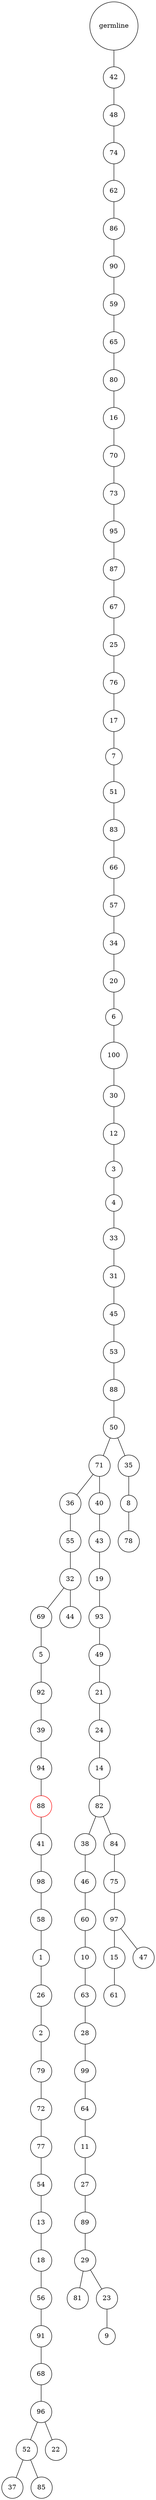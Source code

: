 graph {
	rankdir=UD;
	splines=line;
	node [shape=circle]
	"0x7f35729e22e0" [label="germline"];
	"0x7f35729e2310" [label="42"];
	"0x7f35729e22e0" -- "0x7f35729e2310" ;
	"0x7f35729e2340" [label="48"];
	"0x7f35729e2310" -- "0x7f35729e2340" ;
	"0x7f35729e2370" [label="74"];
	"0x7f35729e2340" -- "0x7f35729e2370" ;
	"0x7f35729e23a0" [label="62"];
	"0x7f35729e2370" -- "0x7f35729e23a0" ;
	"0x7f35729e23d0" [label="86"];
	"0x7f35729e23a0" -- "0x7f35729e23d0" ;
	"0x7f35729e2400" [label="90"];
	"0x7f35729e23d0" -- "0x7f35729e2400" ;
	"0x7f35729e2430" [label="59"];
	"0x7f35729e2400" -- "0x7f35729e2430" ;
	"0x7f35729e2460" [label="65"];
	"0x7f35729e2430" -- "0x7f35729e2460" ;
	"0x7f35729e2490" [label="80"];
	"0x7f35729e2460" -- "0x7f35729e2490" ;
	"0x7f35729e24c0" [label="16"];
	"0x7f35729e2490" -- "0x7f35729e24c0" ;
	"0x7f35729e24f0" [label="70"];
	"0x7f35729e24c0" -- "0x7f35729e24f0" ;
	"0x7f35729e2520" [label="73"];
	"0x7f35729e24f0" -- "0x7f35729e2520" ;
	"0x7f35729e2550" [label="95"];
	"0x7f35729e2520" -- "0x7f35729e2550" ;
	"0x7f35729e2580" [label="87"];
	"0x7f35729e2550" -- "0x7f35729e2580" ;
	"0x7f35729e25b0" [label="67"];
	"0x7f35729e2580" -- "0x7f35729e25b0" ;
	"0x7f35729e25e0" [label="25"];
	"0x7f35729e25b0" -- "0x7f35729e25e0" ;
	"0x7f35729e2610" [label="76"];
	"0x7f35729e25e0" -- "0x7f35729e2610" ;
	"0x7f35729e2640" [label="17"];
	"0x7f35729e2610" -- "0x7f35729e2640" ;
	"0x7f35729e2670" [label="7"];
	"0x7f35729e2640" -- "0x7f35729e2670" ;
	"0x7f35729e26a0" [label="51"];
	"0x7f35729e2670" -- "0x7f35729e26a0" ;
	"0x7f35729e26d0" [label="83"];
	"0x7f35729e26a0" -- "0x7f35729e26d0" ;
	"0x7f35729e2700" [label="66"];
	"0x7f35729e26d0" -- "0x7f35729e2700" ;
	"0x7f35729e2730" [label="57"];
	"0x7f35729e2700" -- "0x7f35729e2730" ;
	"0x7f35729e2760" [label="34"];
	"0x7f35729e2730" -- "0x7f35729e2760" ;
	"0x7f35729e2790" [label="20"];
	"0x7f35729e2760" -- "0x7f35729e2790" ;
	"0x7f35729e27c0" [label="6"];
	"0x7f35729e2790" -- "0x7f35729e27c0" ;
	"0x7f35729e27f0" [label="100"];
	"0x7f35729e27c0" -- "0x7f35729e27f0" ;
	"0x7f35729e2820" [label="30"];
	"0x7f35729e27f0" -- "0x7f35729e2820" ;
	"0x7f35729e2850" [label="12"];
	"0x7f35729e2820" -- "0x7f35729e2850" ;
	"0x7f35729e2880" [label="3"];
	"0x7f35729e2850" -- "0x7f35729e2880" ;
	"0x7f35729e28b0" [label="4"];
	"0x7f35729e2880" -- "0x7f35729e28b0" ;
	"0x7f35729e28e0" [label="33"];
	"0x7f35729e28b0" -- "0x7f35729e28e0" ;
	"0x7f35729e2910" [label="31"];
	"0x7f35729e28e0" -- "0x7f35729e2910" ;
	"0x7f35729e2940" [label="45"];
	"0x7f35729e2910" -- "0x7f35729e2940" ;
	"0x7f35729e2970" [label="53"];
	"0x7f35729e2940" -- "0x7f35729e2970" ;
	"0x7f35729e29a0" [label="88"];
	"0x7f35729e2970" -- "0x7f35729e29a0" ;
	"0x7f35729e29d0" [label="50"];
	"0x7f35729e29a0" -- "0x7f35729e29d0" ;
	"0x7f35729e2a00" [label="71"];
	"0x7f35729e29d0" -- "0x7f35729e2a00" ;
	"0x7f35729e2a30" [label="36"];
	"0x7f35729e2a00" -- "0x7f35729e2a30" ;
	"0x7f35729e2a60" [label="55"];
	"0x7f35729e2a30" -- "0x7f35729e2a60" ;
	"0x7f35729e2a90" [label="32"];
	"0x7f35729e2a60" -- "0x7f35729e2a90" ;
	"0x7f35729e2ac0" [label="69"];
	"0x7f35729e2a90" -- "0x7f35729e2ac0" ;
	"0x7f35729e2af0" [label="5"];
	"0x7f35729e2ac0" -- "0x7f35729e2af0" ;
	"0x7f35729e2b20" [label="92"];
	"0x7f35729e2af0" -- "0x7f35729e2b20" ;
	"0x7f35729e2b50" [label="39"];
	"0x7f35729e2b20" -- "0x7f35729e2b50" ;
	"0x7f35729e2b80" [label="94"];
	"0x7f35729e2b50" -- "0x7f35729e2b80" ;
	"0x7f35729e2bb0" [label="88",color="red"];
	"0x7f35729e2b80" -- "0x7f35729e2bb0" ;
	"0x7f35729e2be0" [label="41"];
	"0x7f35729e2bb0" -- "0x7f35729e2be0" ;
	"0x7f35729e2c10" [label="98"];
	"0x7f35729e2be0" -- "0x7f35729e2c10" ;
	"0x7f35729e2c40" [label="58"];
	"0x7f35729e2c10" -- "0x7f35729e2c40" ;
	"0x7f35729e2c70" [label="1"];
	"0x7f35729e2c40" -- "0x7f35729e2c70" ;
	"0x7f35729e2ca0" [label="26"];
	"0x7f35729e2c70" -- "0x7f35729e2ca0" ;
	"0x7f35729e2cd0" [label="2"];
	"0x7f35729e2ca0" -- "0x7f35729e2cd0" ;
	"0x7f35729e2d00" [label="79"];
	"0x7f35729e2cd0" -- "0x7f35729e2d00" ;
	"0x7f35729e2d30" [label="72"];
	"0x7f35729e2d00" -- "0x7f35729e2d30" ;
	"0x7f35729e2d60" [label="77"];
	"0x7f35729e2d30" -- "0x7f35729e2d60" ;
	"0x7f35729e2d90" [label="54"];
	"0x7f35729e2d60" -- "0x7f35729e2d90" ;
	"0x7f35729e2dc0" [label="13"];
	"0x7f35729e2d90" -- "0x7f35729e2dc0" ;
	"0x7f35729e2df0" [label="18"];
	"0x7f35729e2dc0" -- "0x7f35729e2df0" ;
	"0x7f35729e2e20" [label="56"];
	"0x7f35729e2df0" -- "0x7f35729e2e20" ;
	"0x7f35729e2e50" [label="91"];
	"0x7f35729e2e20" -- "0x7f35729e2e50" ;
	"0x7f35729e2e80" [label="68"];
	"0x7f35729e2e50" -- "0x7f35729e2e80" ;
	"0x7f35729e2eb0" [label="96"];
	"0x7f35729e2e80" -- "0x7f35729e2eb0" ;
	"0x7f35729e2ee0" [label="52"];
	"0x7f35729e2eb0" -- "0x7f35729e2ee0" ;
	"0x7f35729e2f10" [label="37"];
	"0x7f35729e2ee0" -- "0x7f35729e2f10" ;
	"0x7f35729e2f40" [label="85"];
	"0x7f35729e2ee0" -- "0x7f35729e2f40" ;
	"0x7f35729e2f70" [label="22"];
	"0x7f35729e2eb0" -- "0x7f35729e2f70" ;
	"0x7f35729e2fa0" [label="44"];
	"0x7f35729e2a90" -- "0x7f35729e2fa0" ;
	"0x7f35729e2fd0" [label="40"];
	"0x7f35729e2a00" -- "0x7f35729e2fd0" ;
	"0x7f35729e7040" [label="43"];
	"0x7f35729e2fd0" -- "0x7f35729e7040" ;
	"0x7f35729e7070" [label="19"];
	"0x7f35729e7040" -- "0x7f35729e7070" ;
	"0x7f35729e70a0" [label="93"];
	"0x7f35729e7070" -- "0x7f35729e70a0" ;
	"0x7f35729e70d0" [label="49"];
	"0x7f35729e70a0" -- "0x7f35729e70d0" ;
	"0x7f35729e7100" [label="21"];
	"0x7f35729e70d0" -- "0x7f35729e7100" ;
	"0x7f35729e7130" [label="24"];
	"0x7f35729e7100" -- "0x7f35729e7130" ;
	"0x7f35729e7160" [label="14"];
	"0x7f35729e7130" -- "0x7f35729e7160" ;
	"0x7f35729e7190" [label="82"];
	"0x7f35729e7160" -- "0x7f35729e7190" ;
	"0x7f35729e71c0" [label="38"];
	"0x7f35729e7190" -- "0x7f35729e71c0" ;
	"0x7f35729e71f0" [label="46"];
	"0x7f35729e71c0" -- "0x7f35729e71f0" ;
	"0x7f35729e7220" [label="60"];
	"0x7f35729e71f0" -- "0x7f35729e7220" ;
	"0x7f35729e7250" [label="10"];
	"0x7f35729e7220" -- "0x7f35729e7250" ;
	"0x7f35729e7280" [label="63"];
	"0x7f35729e7250" -- "0x7f35729e7280" ;
	"0x7f35729e72b0" [label="28"];
	"0x7f35729e7280" -- "0x7f35729e72b0" ;
	"0x7f35729e72e0" [label="99"];
	"0x7f35729e72b0" -- "0x7f35729e72e0" ;
	"0x7f35729e7310" [label="64"];
	"0x7f35729e72e0" -- "0x7f35729e7310" ;
	"0x7f35729e7340" [label="11"];
	"0x7f35729e7310" -- "0x7f35729e7340" ;
	"0x7f35729e7370" [label="27"];
	"0x7f35729e7340" -- "0x7f35729e7370" ;
	"0x7f35729e73a0" [label="89"];
	"0x7f35729e7370" -- "0x7f35729e73a0" ;
	"0x7f35729e73d0" [label="29"];
	"0x7f35729e73a0" -- "0x7f35729e73d0" ;
	"0x7f35729e7400" [label="81"];
	"0x7f35729e73d0" -- "0x7f35729e7400" ;
	"0x7f35729e7430" [label="23"];
	"0x7f35729e73d0" -- "0x7f35729e7430" ;
	"0x7f35729e7460" [label="9"];
	"0x7f35729e7430" -- "0x7f35729e7460" ;
	"0x7f35729e7490" [label="84"];
	"0x7f35729e7190" -- "0x7f35729e7490" ;
	"0x7f35729e74c0" [label="75"];
	"0x7f35729e7490" -- "0x7f35729e74c0" ;
	"0x7f35729e74f0" [label="97"];
	"0x7f35729e74c0" -- "0x7f35729e74f0" ;
	"0x7f35729e7520" [label="15"];
	"0x7f35729e74f0" -- "0x7f35729e7520" ;
	"0x7f35729e7550" [label="61"];
	"0x7f35729e7520" -- "0x7f35729e7550" ;
	"0x7f35729e7580" [label="47"];
	"0x7f35729e74f0" -- "0x7f35729e7580" ;
	"0x7f35729e75b0" [label="35"];
	"0x7f35729e29d0" -- "0x7f35729e75b0" ;
	"0x7f35729e75e0" [label="8"];
	"0x7f35729e75b0" -- "0x7f35729e75e0" ;
	"0x7f35729e7610" [label="78"];
	"0x7f35729e75e0" -- "0x7f35729e7610" ;
}
